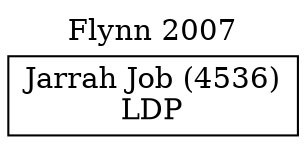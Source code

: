 // House preference flow
digraph "Jarrah Job (4536)_Flynn_2007" {
	graph [label="Flynn 2007" labelloc=t mclimit=10]
	node [shape=box]
	"Jarrah Job (4536)" [label="Jarrah Job (4536)
LDP"]
}
